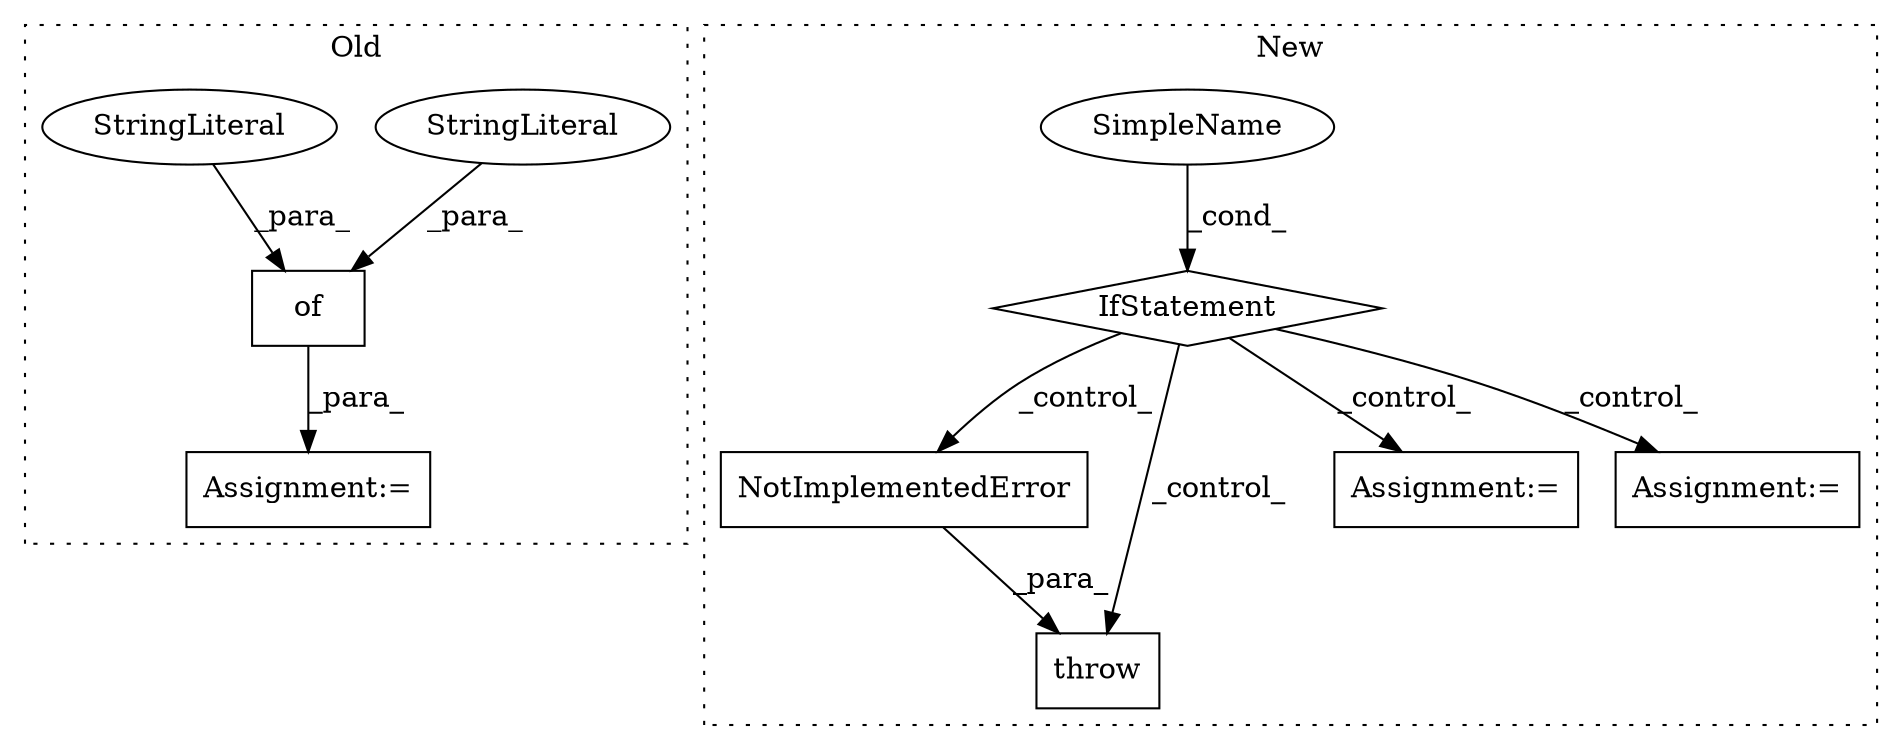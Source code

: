 digraph G {
subgraph cluster0 {
1 [label="of" a="32" s="1874,1926" l="3,1" shape="box"];
4 [label="Assignment:=" a="7" s="1869" l="1" shape="box"];
5 [label="StringLiteral" a="45" s="1907" l="10" shape="ellipse"];
6 [label="StringLiteral" a="45" s="1887" l="10" shape="ellipse"];
label = "Old";
style="dotted";
}
subgraph cluster1 {
2 [label="NotImplementedError" a="32" s="784,1005" l="20,1" shape="box"];
3 [label="throw" a="53" s="778" l="6" shape="box"];
7 [label="IfStatement" a="25" s="756,768" l="4,2" shape="diamond"];
8 [label="SimpleName" a="42" s="" l="" shape="ellipse"];
9 [label="Assignment:=" a="7" s="1350" l="1" shape="box"];
10 [label="Assignment:=" a="7" s="1203" l="1" shape="box"];
label = "New";
style="dotted";
}
1 -> 4 [label="_para_"];
2 -> 3 [label="_para_"];
5 -> 1 [label="_para_"];
6 -> 1 [label="_para_"];
7 -> 2 [label="_control_"];
7 -> 9 [label="_control_"];
7 -> 3 [label="_control_"];
7 -> 10 [label="_control_"];
8 -> 7 [label="_cond_"];
}